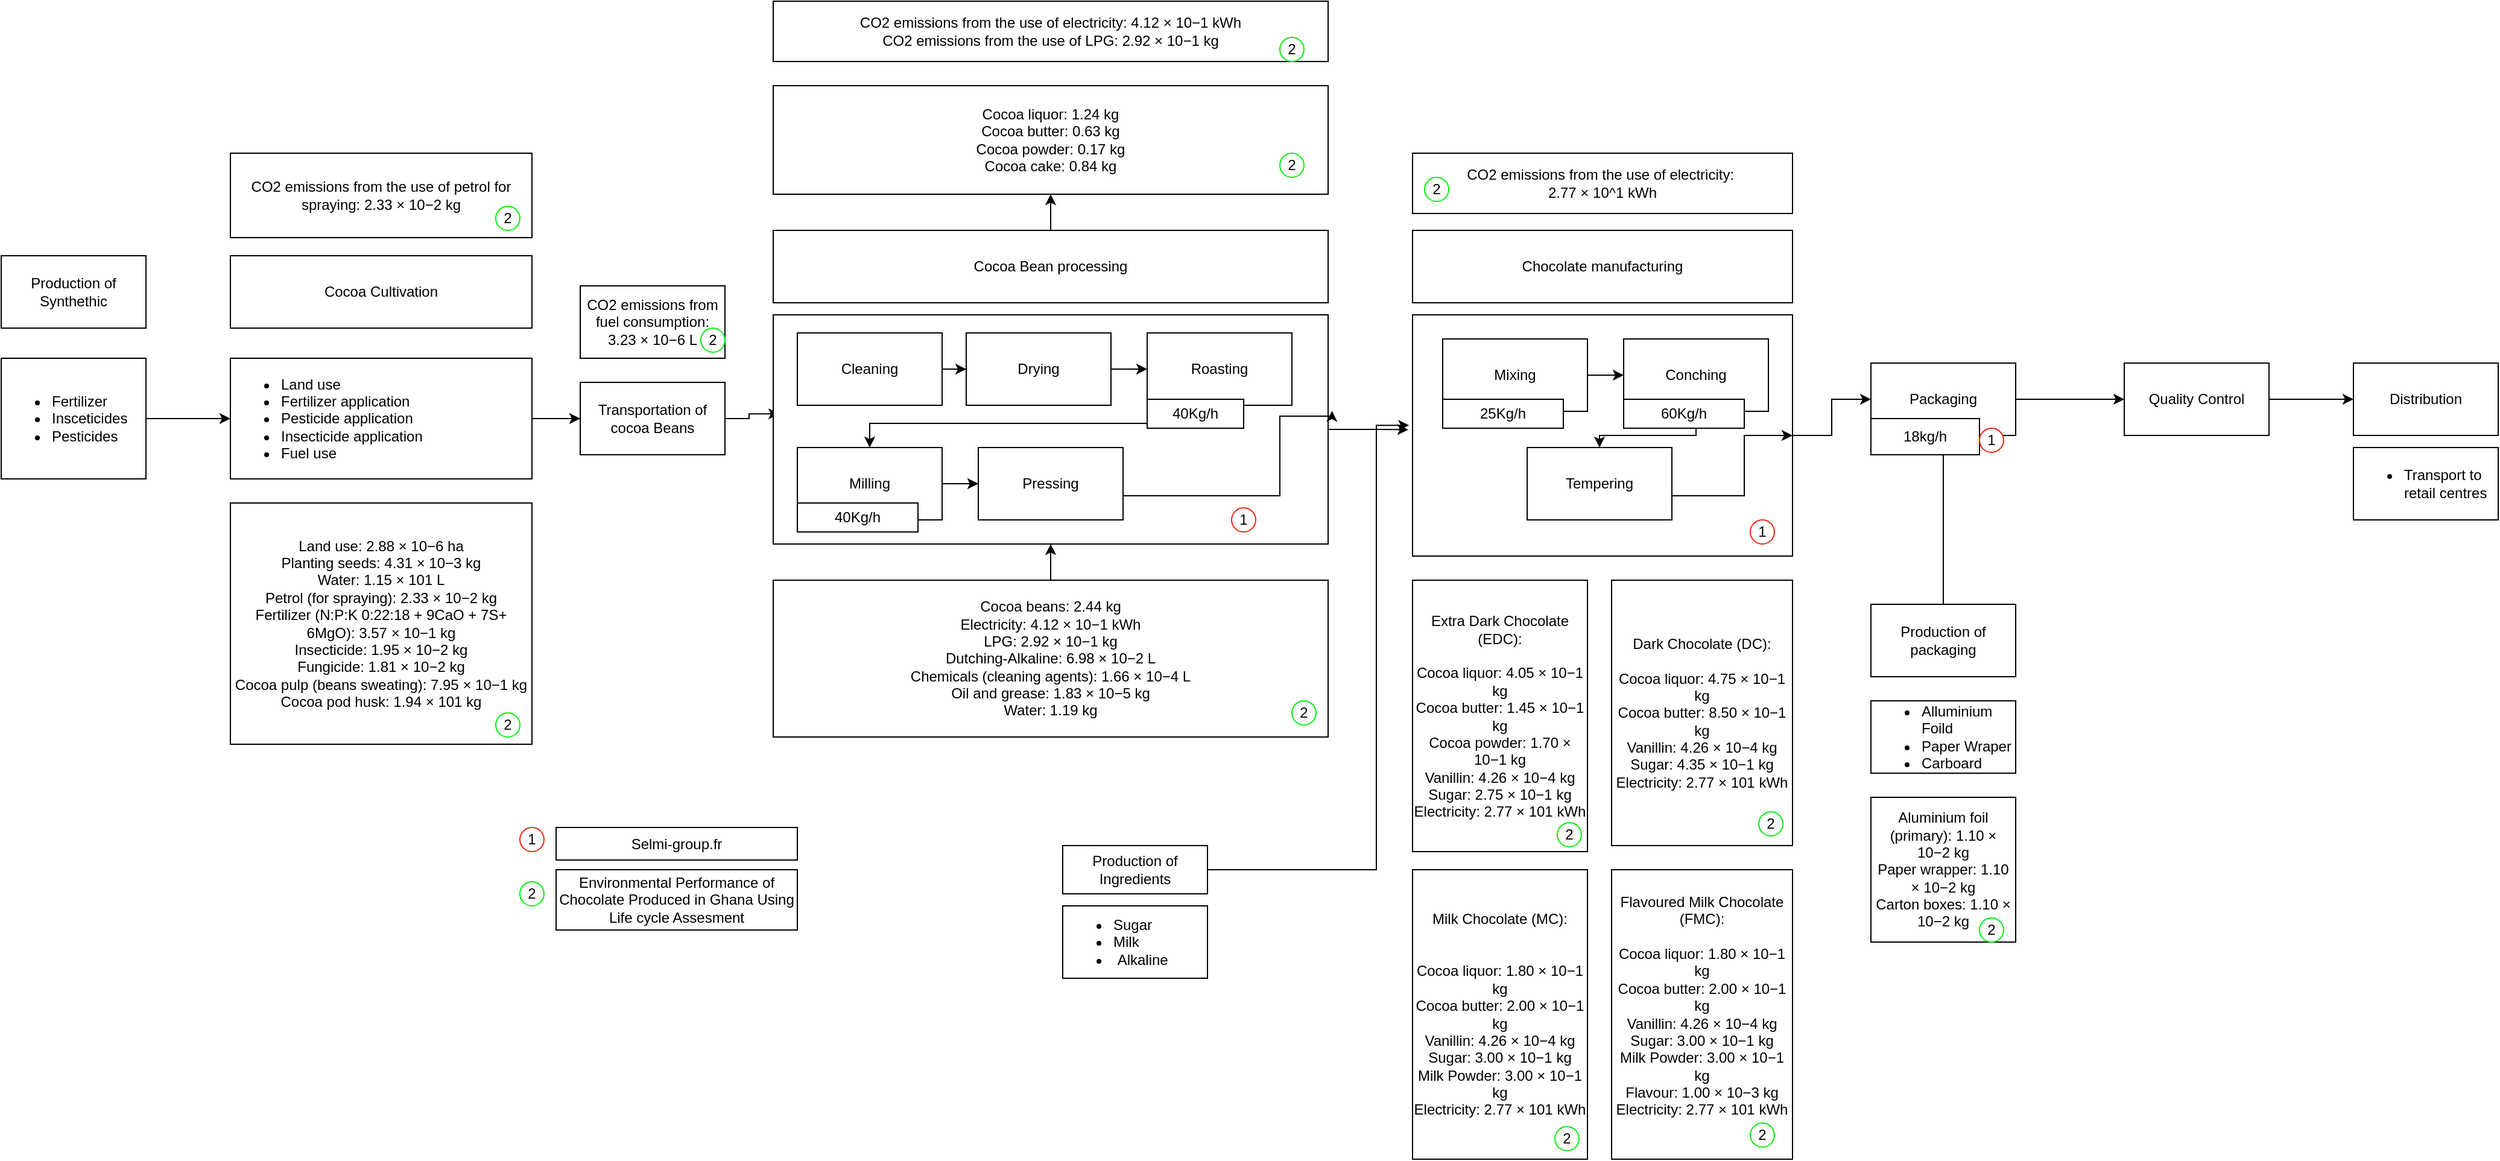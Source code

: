 <mxfile version="21.5.0" type="device">
  <diagram name="Page-1" id="YxqplXaHnLE8dlecAqZT">
    <mxGraphModel dx="2675" dy="856" grid="1" gridSize="10" guides="1" tooltips="1" connect="1" arrows="1" fold="1" page="1" pageScale="1" pageWidth="1169" pageHeight="827" math="0" shadow="0">
      <root>
        <mxCell id="0" />
        <mxCell id="1" parent="0" />
        <mxCell id="h83WhFstrwipEiN3OEP5-1" value="Production of Synthethic" style="rounded=0;whiteSpace=wrap;html=1;" parent="1" vertex="1">
          <mxGeometry x="-520" y="371" width="120" height="60" as="geometry" />
        </mxCell>
        <mxCell id="h83WhFstrwipEiN3OEP5-2" value="Cocoa Cultivation" style="rounded=0;whiteSpace=wrap;html=1;" parent="1" vertex="1">
          <mxGeometry x="-330" y="371" width="250" height="60" as="geometry" />
        </mxCell>
        <mxCell id="h83WhFstrwipEiN3OEP5-58" style="edgeStyle=orthogonalEdgeStyle;rounded=0;orthogonalLoop=1;jettySize=auto;html=1;entryX=-0.009;entryY=0.458;entryDx=0;entryDy=0;entryPerimeter=0;" parent="1" source="h83WhFstrwipEiN3OEP5-3" target="h83WhFstrwipEiN3OEP5-40" edge="1">
          <mxGeometry relative="1" as="geometry">
            <Array as="points">
              <mxPoint x="620" y="880" />
              <mxPoint x="620" y="512" />
            </Array>
          </mxGeometry>
        </mxCell>
        <mxCell id="h83WhFstrwipEiN3OEP5-3" value="Production of Ingredients" style="rounded=0;whiteSpace=wrap;html=1;" parent="1" vertex="1">
          <mxGeometry x="360" y="860" width="120" height="40" as="geometry" />
        </mxCell>
        <mxCell id="h83WhFstrwipEiN3OEP5-55" style="edgeStyle=orthogonalEdgeStyle;rounded=0;orthogonalLoop=1;jettySize=auto;html=1;entryX=0;entryY=0.5;entryDx=0;entryDy=0;" parent="1" source="h83WhFstrwipEiN3OEP5-4" target="h83WhFstrwipEiN3OEP5-8" edge="1">
          <mxGeometry relative="1" as="geometry" />
        </mxCell>
        <mxCell id="h83WhFstrwipEiN3OEP5-4" value="Packaging" style="rounded=0;whiteSpace=wrap;html=1;" parent="1" vertex="1">
          <mxGeometry x="1030" y="460" width="120" height="60" as="geometry" />
        </mxCell>
        <mxCell id="h83WhFstrwipEiN3OEP5-53" style="edgeStyle=orthogonalEdgeStyle;rounded=0;orthogonalLoop=1;jettySize=auto;html=1;" parent="1" source="h83WhFstrwipEiN3OEP5-5" target="h83WhFstrwipEiN3OEP5-18" edge="1">
          <mxGeometry relative="1" as="geometry" />
        </mxCell>
        <mxCell id="h83WhFstrwipEiN3OEP5-5" value="Cocoa Bean processing" style="rounded=0;whiteSpace=wrap;html=1;" parent="1" vertex="1">
          <mxGeometry x="120" y="350" width="460" height="60" as="geometry" />
        </mxCell>
        <mxCell id="h83WhFstrwipEiN3OEP5-6" value="Chocolate manufacturing" style="rounded=0;whiteSpace=wrap;html=1;" parent="1" vertex="1">
          <mxGeometry x="650" y="350" width="315" height="60" as="geometry" />
        </mxCell>
        <mxCell id="h83WhFstrwipEiN3OEP5-57" style="edgeStyle=orthogonalEdgeStyle;rounded=0;orthogonalLoop=1;jettySize=auto;html=1;entryX=0;entryY=0.5;entryDx=0;entryDy=0;" parent="1" source="h83WhFstrwipEiN3OEP5-8" target="h83WhFstrwipEiN3OEP5-56" edge="1">
          <mxGeometry relative="1" as="geometry" />
        </mxCell>
        <mxCell id="h83WhFstrwipEiN3OEP5-8" value="Quality Control" style="rounded=0;whiteSpace=wrap;html=1;" parent="1" vertex="1">
          <mxGeometry x="1240" y="460" width="120" height="60" as="geometry" />
        </mxCell>
        <mxCell id="h83WhFstrwipEiN3OEP5-49" style="edgeStyle=orthogonalEdgeStyle;rounded=0;orthogonalLoop=1;jettySize=auto;html=1;" parent="1" source="h83WhFstrwipEiN3OEP5-9" target="h83WhFstrwipEiN3OEP5-25" edge="1">
          <mxGeometry relative="1" as="geometry" />
        </mxCell>
        <mxCell id="h83WhFstrwipEiN3OEP5-9" value="&lt;ul&gt;&lt;li&gt;Land use&lt;/li&gt;&lt;li&gt;Fertilizer application&lt;/li&gt;&lt;li&gt;Pesticide application&lt;/li&gt;&lt;li&gt;Insecticide application&lt;/li&gt;&lt;li&gt;Fuel use&lt;/li&gt;&lt;/ul&gt;" style="rounded=0;whiteSpace=wrap;html=1;align=left;" parent="1" vertex="1">
          <mxGeometry x="-330" y="456" width="250" height="100" as="geometry" />
        </mxCell>
        <mxCell id="h83WhFstrwipEiN3OEP5-50" style="edgeStyle=orthogonalEdgeStyle;rounded=0;orthogonalLoop=1;jettySize=auto;html=1;" parent="1" source="h83WhFstrwipEiN3OEP5-10" target="h83WhFstrwipEiN3OEP5-9" edge="1">
          <mxGeometry relative="1" as="geometry" />
        </mxCell>
        <mxCell id="h83WhFstrwipEiN3OEP5-10" value="&lt;ul&gt;&lt;li&gt;Fertilizer&lt;/li&gt;&lt;li&gt;Insceticides&lt;/li&gt;&lt;li&gt;Pesticides&lt;/li&gt;&lt;/ul&gt;" style="rounded=0;whiteSpace=wrap;html=1;align=left;" parent="1" vertex="1">
          <mxGeometry x="-520" y="456" width="120" height="100" as="geometry" />
        </mxCell>
        <mxCell id="h83WhFstrwipEiN3OEP5-13" value="&lt;ul&gt;&lt;li&gt;Transport to retail centres&lt;/li&gt;&lt;/ul&gt;" style="rounded=0;whiteSpace=wrap;html=1;align=left;" parent="1" vertex="1">
          <mxGeometry x="1430" y="530" width="120" height="60" as="geometry" />
        </mxCell>
        <mxCell id="h83WhFstrwipEiN3OEP5-14" value="&lt;ul&gt;&lt;li&gt;Alluminium Foild&amp;nbsp;&lt;/li&gt;&lt;li&gt;Paper Wraper&lt;/li&gt;&lt;li&gt;Carboard&lt;/li&gt;&lt;/ul&gt;" style="rounded=0;whiteSpace=wrap;html=1;align=left;" parent="1" vertex="1">
          <mxGeometry x="1030" y="740" width="120" height="60" as="geometry" />
        </mxCell>
        <mxCell id="h83WhFstrwipEiN3OEP5-15" value="&lt;ul&gt;&lt;li&gt;Sugar&amp;nbsp;&lt;/li&gt;&lt;li&gt;Milk&lt;/li&gt;&lt;li&gt;&amp;nbsp;Alkaline&lt;/li&gt;&lt;/ul&gt;" style="rounded=0;whiteSpace=wrap;html=1;align=left;" parent="1" vertex="1">
          <mxGeometry x="360" y="910" width="120" height="60" as="geometry" />
        </mxCell>
        <mxCell id="h83WhFstrwipEiN3OEP5-16" value="&lt;div&gt;Land use: 2.88 × 10−6 ha&lt;/div&gt;&lt;div&gt;Planting seeds: 4.31 × 10−3 kg&lt;/div&gt;&lt;div&gt;Water: 1.15 × 101 L&lt;/div&gt;&lt;div&gt;Petrol (for spraying): 2.33 × 10−2 kg&lt;/div&gt;&lt;div&gt;Fertilizer (N:P:K 0:22:18 + 9CaO + 7S+ 6MgO): 3.57 × 10−1 kg&lt;/div&gt;&lt;div&gt;Insecticide: 1.95 × 10−2 kg&lt;/div&gt;&lt;div&gt;Fungicide: 1.81 × 10−2 kg&lt;/div&gt;&lt;div&gt;Cocoa pulp (beans sweating): 7.95 × 10−1 kg&lt;/div&gt;&lt;div&gt;Cocoa pod husk: 1.94 × 101 kg&lt;/div&gt;" style="rounded=0;whiteSpace=wrap;html=1;" parent="1" vertex="1">
          <mxGeometry x="-330" y="576" width="250" height="200" as="geometry" />
        </mxCell>
        <mxCell id="h83WhFstrwipEiN3OEP5-52" style="edgeStyle=orthogonalEdgeStyle;rounded=0;orthogonalLoop=1;jettySize=auto;html=1;entryX=0.5;entryY=1;entryDx=0;entryDy=0;" parent="1" source="h83WhFstrwipEiN3OEP5-17" target="h83WhFstrwipEiN3OEP5-28" edge="1">
          <mxGeometry relative="1" as="geometry" />
        </mxCell>
        <mxCell id="h83WhFstrwipEiN3OEP5-17" value="&lt;div&gt;Cocoa beans: 2.44 kg&lt;/div&gt;&lt;div&gt;Electricity: 4.12 × 10−1 kWh&lt;/div&gt;&lt;div&gt;LPG: 2.92 × 10−1 kg&lt;/div&gt;&lt;div&gt;Dutching-Alkaline: 6.98 × 10−2 L&lt;/div&gt;&lt;div&gt;Chemicals (cleaning agents): 1.66 × 10−4 L&lt;/div&gt;&lt;div&gt;Oil and grease: 1.83 × 10−5 kg&lt;/div&gt;&lt;div&gt;Water: 1.19 kg&lt;/div&gt;" style="rounded=0;whiteSpace=wrap;html=1;" parent="1" vertex="1">
          <mxGeometry x="120" y="640" width="460" height="130" as="geometry" />
        </mxCell>
        <mxCell id="h83WhFstrwipEiN3OEP5-18" value="&lt;div&gt;Cocoa liquor: 1.24 kg&lt;/div&gt;&lt;div&gt;Cocoa butter: 0.63 kg&lt;/div&gt;&lt;div&gt;Cocoa powder: 0.17 kg&lt;/div&gt;&lt;div&gt;Cocoa cake: 0.84 kg&lt;/div&gt;" style="rounded=0;whiteSpace=wrap;html=1;" parent="1" vertex="1">
          <mxGeometry x="120" y="230" width="460" height="90" as="geometry" />
        </mxCell>
        <mxCell id="h83WhFstrwipEiN3OEP5-19" value="&lt;div&gt;Extra Dark Chocolate (EDC):&lt;/div&gt;&lt;div&gt;&lt;br&gt;&lt;/div&gt;&lt;div&gt;Cocoa liquor: 4.05 × 10−1 kg&lt;/div&gt;&lt;div&gt;Cocoa butter: 1.45 × 10−1 kg&lt;/div&gt;&lt;div&gt;Cocoa powder: 1.70 × 10−1 kg&lt;/div&gt;&lt;div&gt;Vanillin: 4.26 × 10−4 kg&lt;/div&gt;&lt;div&gt;Sugar: 2.75 × 10−1 kg&lt;/div&gt;&lt;div&gt;Electricity: 2.77 × 101 kWh&lt;/div&gt;" style="rounded=0;whiteSpace=wrap;html=1;" parent="1" vertex="1">
          <mxGeometry x="650" y="640" width="145" height="225" as="geometry" />
        </mxCell>
        <mxCell id="h83WhFstrwipEiN3OEP5-20" value="&lt;div&gt;Dark Chocolate (DC):&lt;/div&gt;&lt;div&gt;&lt;br&gt;&lt;/div&gt;&lt;div&gt;Cocoa liquor: 4.75 × 10−1 kg&lt;/div&gt;&lt;div&gt;Cocoa butter: 8.50 × 10−1 kg&lt;/div&gt;&lt;div&gt;Vanillin: 4.26 × 10−4 kg&lt;/div&gt;&lt;div&gt;Sugar: 4.35 × 10−1 kg&lt;/div&gt;&lt;div&gt;Electricity: 2.77 × 101 kWh&lt;/div&gt;" style="rounded=0;whiteSpace=wrap;html=1;" parent="1" vertex="1">
          <mxGeometry x="815" y="640" width="150" height="220" as="geometry" />
        </mxCell>
        <mxCell id="h83WhFstrwipEiN3OEP5-21" value="Milk Chocolate (MC):&#xa;&#xa;&#xa;Cocoa liquor: 1.80 × 10−1 kg&#xa;Cocoa butter: 2.00 × 10−1 kg&#xa;Vanillin: 4.26 × 10−4 kg&#xa;Sugar: 3.00 × 10−1 kg&#xa;Milk Powder: 3.00 × 10−1 kg&#xa;Electricity: 2.77 × 101 kWh" style="rounded=0;whiteSpace=wrap;html=1;" parent="1" vertex="1">
          <mxGeometry x="650" y="880" width="145" height="240" as="geometry" />
        </mxCell>
        <mxCell id="h83WhFstrwipEiN3OEP5-22" value="&lt;div&gt;Flavoured Milk Chocolate (FMC):&lt;/div&gt;&lt;div&gt;&lt;br&gt;&lt;/div&gt;&lt;div&gt;Cocoa liquor: 1.80 × 10−1 kg&lt;/div&gt;&lt;div&gt;Cocoa butter: 2.00 × 10−1 kg&lt;/div&gt;&lt;div&gt;Vanillin: 4.26 × 10−4 kg&lt;/div&gt;&lt;div&gt;Sugar: 3.00 × 10−1 kg&lt;/div&gt;&lt;div&gt;Milk Powder: 3.00 × 10−1 kg&lt;/div&gt;&lt;div&gt;Flavour: 1.00 × 10−3 kg&lt;/div&gt;&lt;div&gt;Electricity: 2.77 × 101 kWh&lt;/div&gt;&lt;div&gt;&lt;br&gt;&lt;/div&gt;" style="rounded=0;whiteSpace=wrap;html=1;" parent="1" vertex="1">
          <mxGeometry x="815" y="880" width="150" height="240" as="geometry" />
        </mxCell>
        <mxCell id="h83WhFstrwipEiN3OEP5-23" value="&lt;div&gt;Aluminium foil (primary): 1.10 × 10−2 kg&lt;/div&gt;&lt;div&gt;Paper wrapper: 1.10 × 10−2 kg&lt;/div&gt;&lt;div&gt;Carton boxes: 1.10 × 10−2 kg&lt;/div&gt;" style="rounded=0;whiteSpace=wrap;html=1;" parent="1" vertex="1">
          <mxGeometry x="1030" y="820" width="120" height="120" as="geometry" />
        </mxCell>
        <mxCell id="h83WhFstrwipEiN3OEP5-24" value="CO2 emissions from the use of petrol for spraying: 2.33 × 10−2 kg" style="rounded=0;whiteSpace=wrap;html=1;" parent="1" vertex="1">
          <mxGeometry x="-330" y="286" width="250" height="70" as="geometry" />
        </mxCell>
        <mxCell id="h83WhFstrwipEiN3OEP5-48" style="edgeStyle=orthogonalEdgeStyle;rounded=0;orthogonalLoop=1;jettySize=auto;html=1;entryX=0.011;entryY=0.432;entryDx=0;entryDy=0;entryPerimeter=0;" parent="1" source="h83WhFstrwipEiN3OEP5-25" target="h83WhFstrwipEiN3OEP5-28" edge="1">
          <mxGeometry relative="1" as="geometry" />
        </mxCell>
        <mxCell id="h83WhFstrwipEiN3OEP5-25" value="Transportation of cocoa Beans" style="rounded=0;whiteSpace=wrap;html=1;" parent="1" vertex="1">
          <mxGeometry x="-40" y="476" width="120" height="60" as="geometry" />
        </mxCell>
        <mxCell id="h83WhFstrwipEiN3OEP5-26" value="CO2 emissions from fuel consumption: 3.23 × 10−6 L" style="rounded=0;whiteSpace=wrap;html=1;" parent="1" vertex="1">
          <mxGeometry x="-40" y="396" width="120" height="60" as="geometry" />
        </mxCell>
        <mxCell id="h83WhFstrwipEiN3OEP5-27" value="&lt;div&gt;CO2 emissions from the use of electricity: 4.12 × 10−1 kWh&lt;/div&gt;&lt;div&gt;CO2 emissions from the use of LPG: 2.92 × 10−1 kg&lt;/div&gt;" style="rounded=0;whiteSpace=wrap;html=1;" parent="1" vertex="1">
          <mxGeometry x="120" y="160" width="460" height="50" as="geometry" />
        </mxCell>
        <mxCell id="h83WhFstrwipEiN3OEP5-51" style="edgeStyle=orthogonalEdgeStyle;rounded=0;orthogonalLoop=1;jettySize=auto;html=1;entryX=-0.011;entryY=0.476;entryDx=0;entryDy=0;entryPerimeter=0;" parent="1" source="h83WhFstrwipEiN3OEP5-28" target="h83WhFstrwipEiN3OEP5-40" edge="1">
          <mxGeometry relative="1" as="geometry" />
        </mxCell>
        <mxCell id="h83WhFstrwipEiN3OEP5-28" value="" style="rounded=0;whiteSpace=wrap;html=1;" parent="1" vertex="1">
          <mxGeometry x="120" y="420" width="460" height="190" as="geometry" />
        </mxCell>
        <mxCell id="h83WhFstrwipEiN3OEP5-35" style="edgeStyle=orthogonalEdgeStyle;rounded=0;orthogonalLoop=1;jettySize=auto;html=1;" parent="1" source="h83WhFstrwipEiN3OEP5-29" target="h83WhFstrwipEiN3OEP5-30" edge="1">
          <mxGeometry relative="1" as="geometry" />
        </mxCell>
        <mxCell id="h83WhFstrwipEiN3OEP5-29" value="Cleaning" style="rounded=0;whiteSpace=wrap;html=1;" parent="1" vertex="1">
          <mxGeometry x="140" y="435" width="120" height="60" as="geometry" />
        </mxCell>
        <mxCell id="h83WhFstrwipEiN3OEP5-36" style="edgeStyle=orthogonalEdgeStyle;rounded=0;orthogonalLoop=1;jettySize=auto;html=1;" parent="1" source="h83WhFstrwipEiN3OEP5-30" target="h83WhFstrwipEiN3OEP5-32" edge="1">
          <mxGeometry relative="1" as="geometry" />
        </mxCell>
        <mxCell id="h83WhFstrwipEiN3OEP5-30" value="Drying" style="rounded=0;whiteSpace=wrap;html=1;" parent="1" vertex="1">
          <mxGeometry x="280" y="435" width="120" height="60" as="geometry" />
        </mxCell>
        <mxCell id="h83WhFstrwipEiN3OEP5-37" style="edgeStyle=orthogonalEdgeStyle;rounded=0;orthogonalLoop=1;jettySize=auto;html=1;" parent="1" source="h83WhFstrwipEiN3OEP5-32" target="h83WhFstrwipEiN3OEP5-33" edge="1">
          <mxGeometry relative="1" as="geometry">
            <Array as="points">
              <mxPoint x="490" y="510" />
              <mxPoint x="200" y="510" />
            </Array>
          </mxGeometry>
        </mxCell>
        <mxCell id="h83WhFstrwipEiN3OEP5-32" value="Roasting" style="rounded=0;whiteSpace=wrap;html=1;" parent="1" vertex="1">
          <mxGeometry x="430" y="435" width="120" height="60" as="geometry" />
        </mxCell>
        <mxCell id="h83WhFstrwipEiN3OEP5-38" style="edgeStyle=orthogonalEdgeStyle;rounded=0;orthogonalLoop=1;jettySize=auto;html=1;" parent="1" source="h83WhFstrwipEiN3OEP5-33" target="h83WhFstrwipEiN3OEP5-34" edge="1">
          <mxGeometry relative="1" as="geometry" />
        </mxCell>
        <mxCell id="h83WhFstrwipEiN3OEP5-33" value="Milling" style="rounded=0;whiteSpace=wrap;html=1;" parent="1" vertex="1">
          <mxGeometry x="140" y="530" width="120" height="60" as="geometry" />
        </mxCell>
        <mxCell id="h83WhFstrwipEiN3OEP5-39" style="edgeStyle=orthogonalEdgeStyle;rounded=0;orthogonalLoop=1;jettySize=auto;html=1;entryX=1.007;entryY=0.419;entryDx=0;entryDy=0;entryPerimeter=0;" parent="1" source="h83WhFstrwipEiN3OEP5-34" target="h83WhFstrwipEiN3OEP5-28" edge="1">
          <mxGeometry relative="1" as="geometry">
            <Array as="points">
              <mxPoint x="540" y="570" />
              <mxPoint x="540" y="504" />
            </Array>
          </mxGeometry>
        </mxCell>
        <mxCell id="h83WhFstrwipEiN3OEP5-34" value="Pressing" style="rounded=0;whiteSpace=wrap;html=1;" parent="1" vertex="1">
          <mxGeometry x="290" y="530" width="120" height="60" as="geometry" />
        </mxCell>
        <mxCell id="h83WhFstrwipEiN3OEP5-60" style="edgeStyle=orthogonalEdgeStyle;rounded=0;orthogonalLoop=1;jettySize=auto;html=1;entryX=0;entryY=0.5;entryDx=0;entryDy=0;" parent="1" source="h83WhFstrwipEiN3OEP5-40" target="h83WhFstrwipEiN3OEP5-4" edge="1">
          <mxGeometry relative="1" as="geometry" />
        </mxCell>
        <mxCell id="h83WhFstrwipEiN3OEP5-40" value="" style="rounded=0;whiteSpace=wrap;html=1;" parent="1" vertex="1">
          <mxGeometry x="650" y="420" width="315" height="200" as="geometry" />
        </mxCell>
        <mxCell id="h83WhFstrwipEiN3OEP5-45" style="edgeStyle=orthogonalEdgeStyle;rounded=0;orthogonalLoop=1;jettySize=auto;html=1;entryX=0;entryY=0.5;entryDx=0;entryDy=0;" parent="1" source="h83WhFstrwipEiN3OEP5-41" target="h83WhFstrwipEiN3OEP5-42" edge="1">
          <mxGeometry relative="1" as="geometry" />
        </mxCell>
        <mxCell id="h83WhFstrwipEiN3OEP5-41" value="Mixing" style="rounded=0;whiteSpace=wrap;html=1;" parent="1" vertex="1">
          <mxGeometry x="675" y="440" width="120" height="60" as="geometry" />
        </mxCell>
        <mxCell id="h83WhFstrwipEiN3OEP5-46" style="edgeStyle=orthogonalEdgeStyle;rounded=0;orthogonalLoop=1;jettySize=auto;html=1;" parent="1" source="h83WhFstrwipEiN3OEP5-42" target="h83WhFstrwipEiN3OEP5-44" edge="1">
          <mxGeometry relative="1" as="geometry" />
        </mxCell>
        <mxCell id="h83WhFstrwipEiN3OEP5-42" value="Conching" style="rounded=0;whiteSpace=wrap;html=1;" parent="1" vertex="1">
          <mxGeometry x="825" y="440" width="120" height="60" as="geometry" />
        </mxCell>
        <mxCell id="h83WhFstrwipEiN3OEP5-47" style="edgeStyle=orthogonalEdgeStyle;rounded=0;orthogonalLoop=1;jettySize=auto;html=1;entryX=1;entryY=0.5;entryDx=0;entryDy=0;" parent="1" source="h83WhFstrwipEiN3OEP5-44" target="h83WhFstrwipEiN3OEP5-40" edge="1">
          <mxGeometry relative="1" as="geometry">
            <Array as="points">
              <mxPoint x="925" y="570" />
              <mxPoint x="925" y="520" />
            </Array>
          </mxGeometry>
        </mxCell>
        <mxCell id="h83WhFstrwipEiN3OEP5-44" value="Tempering" style="rounded=0;whiteSpace=wrap;html=1;" parent="1" vertex="1">
          <mxGeometry x="745" y="530" width="120" height="60" as="geometry" />
        </mxCell>
        <mxCell id="h83WhFstrwipEiN3OEP5-56" value="Distribution" style="rounded=0;whiteSpace=wrap;html=1;" parent="1" vertex="1">
          <mxGeometry x="1430" y="460" width="120" height="60" as="geometry" />
        </mxCell>
        <mxCell id="h83WhFstrwipEiN3OEP5-61" style="edgeStyle=orthogonalEdgeStyle;rounded=0;orthogonalLoop=1;jettySize=auto;html=1;entryX=0.5;entryY=1;entryDx=0;entryDy=0;" parent="1" source="h83WhFstrwipEiN3OEP5-59" target="h83WhFstrwipEiN3OEP5-4" edge="1">
          <mxGeometry relative="1" as="geometry" />
        </mxCell>
        <mxCell id="h83WhFstrwipEiN3OEP5-59" value="Production of packaging" style="rounded=0;whiteSpace=wrap;html=1;" parent="1" vertex="1">
          <mxGeometry x="1030" y="660" width="120" height="60" as="geometry" />
        </mxCell>
        <mxCell id="h83WhFstrwipEiN3OEP5-62" value="&lt;div&gt;CO2 emissions from the use of electricity:&amp;nbsp;&lt;/div&gt;2.77 × 10^1 kWh" style="rounded=0;whiteSpace=wrap;html=1;" parent="1" vertex="1">
          <mxGeometry x="650" y="286" width="315" height="50" as="geometry" />
        </mxCell>
        <mxCell id="a5lZdkCNDha5Ycxr7Nwv-1" value="25Kg/h" style="rounded=0;whiteSpace=wrap;html=1;" parent="1" vertex="1">
          <mxGeometry x="675" y="490" width="100" height="24" as="geometry" />
        </mxCell>
        <mxCell id="a5lZdkCNDha5Ycxr7Nwv-2" value="60Kg/h" style="rounded=0;whiteSpace=wrap;html=1;" parent="1" vertex="1">
          <mxGeometry x="825" y="490" width="100" height="24" as="geometry" />
        </mxCell>
        <mxCell id="a5lZdkCNDha5Ycxr7Nwv-3" value="40Kg/h" style="rounded=0;whiteSpace=wrap;html=1;" parent="1" vertex="1">
          <mxGeometry x="140" y="576" width="100" height="24" as="geometry" />
        </mxCell>
        <mxCell id="a5lZdkCNDha5Ycxr7Nwv-5" value="40Kg/h" style="rounded=0;whiteSpace=wrap;html=1;" parent="1" vertex="1">
          <mxGeometry x="430" y="490" width="80" height="24" as="geometry" />
        </mxCell>
        <mxCell id="a5lZdkCNDha5Ycxr7Nwv-6" value="18kg/h" style="rounded=0;whiteSpace=wrap;html=1;" parent="1" vertex="1">
          <mxGeometry x="1030" y="506" width="90" height="30" as="geometry" />
        </mxCell>
        <mxCell id="a5lZdkCNDha5Ycxr7Nwv-7" value="1" style="ellipse;whiteSpace=wrap;html=1;aspect=fixed;strokeColor=#F0210A;" parent="1" vertex="1">
          <mxGeometry x="930" y="590" width="20" height="20" as="geometry" />
        </mxCell>
        <mxCell id="a5lZdkCNDha5Ycxr7Nwv-8" value="1" style="ellipse;whiteSpace=wrap;html=1;aspect=fixed;strokeColor=#F0210A;" parent="1" vertex="1">
          <mxGeometry x="500" y="580" width="20" height="20" as="geometry" />
        </mxCell>
        <mxCell id="a5lZdkCNDha5Ycxr7Nwv-9" value="1" style="ellipse;whiteSpace=wrap;html=1;aspect=fixed;strokeColor=#F0210A;" parent="1" vertex="1">
          <mxGeometry x="1120" y="514" width="20" height="20" as="geometry" />
        </mxCell>
        <mxCell id="a5lZdkCNDha5Ycxr7Nwv-10" value="2" style="ellipse;whiteSpace=wrap;html=1;aspect=fixed;strokeColor=#02F00A;" parent="1" vertex="1">
          <mxGeometry x="540" y="286" width="20" height="20" as="geometry" />
        </mxCell>
        <mxCell id="a5lZdkCNDha5Ycxr7Nwv-11" value="2" style="ellipse;whiteSpace=wrap;html=1;aspect=fixed;strokeColor=#02F00A;" parent="1" vertex="1">
          <mxGeometry x="550" y="740" width="20" height="20" as="geometry" />
        </mxCell>
        <mxCell id="a5lZdkCNDha5Ycxr7Nwv-12" value="2" style="ellipse;whiteSpace=wrap;html=1;aspect=fixed;strokeColor=#02F00A;" parent="1" vertex="1">
          <mxGeometry x="-110" y="750" width="20" height="20" as="geometry" />
        </mxCell>
        <mxCell id="a5lZdkCNDha5Ycxr7Nwv-13" value="2" style="ellipse;whiteSpace=wrap;html=1;aspect=fixed;strokeColor=#02F00A;" parent="1" vertex="1">
          <mxGeometry x="-110" y="330" width="20" height="20" as="geometry" />
        </mxCell>
        <mxCell id="a5lZdkCNDha5Ycxr7Nwv-14" value="2" style="ellipse;whiteSpace=wrap;html=1;aspect=fixed;strokeColor=#02F00A;" parent="1" vertex="1">
          <mxGeometry x="540" y="190" width="20" height="20" as="geometry" />
        </mxCell>
        <mxCell id="a5lZdkCNDha5Ycxr7Nwv-16" value="2" style="ellipse;whiteSpace=wrap;html=1;aspect=fixed;strokeColor=#02F00A;" parent="1" vertex="1">
          <mxGeometry x="660" y="306" width="20" height="20" as="geometry" />
        </mxCell>
        <mxCell id="a5lZdkCNDha5Ycxr7Nwv-20" value="2" style="ellipse;whiteSpace=wrap;html=1;aspect=fixed;strokeColor=#02F00A;" parent="1" vertex="1">
          <mxGeometry x="770" y="841" width="20" height="20" as="geometry" />
        </mxCell>
        <mxCell id="a5lZdkCNDha5Ycxr7Nwv-22" value="2" style="ellipse;whiteSpace=wrap;html=1;aspect=fixed;strokeColor=#02F00A;" parent="1" vertex="1">
          <mxGeometry x="937" y="832" width="20" height="20" as="geometry" />
        </mxCell>
        <mxCell id="a5lZdkCNDha5Ycxr7Nwv-23" value="2" style="ellipse;whiteSpace=wrap;html=1;aspect=fixed;strokeColor=#02F00A;" parent="1" vertex="1">
          <mxGeometry x="768" y="1093" width="20" height="20" as="geometry" />
        </mxCell>
        <mxCell id="a5lZdkCNDha5Ycxr7Nwv-24" value="2" style="ellipse;whiteSpace=wrap;html=1;aspect=fixed;strokeColor=#02F00A;" parent="1" vertex="1">
          <mxGeometry x="930" y="1090" width="20" height="20" as="geometry" />
        </mxCell>
        <mxCell id="a5lZdkCNDha5Ycxr7Nwv-25" value="2" style="ellipse;whiteSpace=wrap;html=1;aspect=fixed;strokeColor=#02F00A;" parent="1" vertex="1">
          <mxGeometry x="1120" y="920" width="20" height="20" as="geometry" />
        </mxCell>
        <mxCell id="a5lZdkCNDha5Ycxr7Nwv-26" value="2" style="ellipse;whiteSpace=wrap;html=1;aspect=fixed;strokeColor=#02F00A;" parent="1" vertex="1">
          <mxGeometry x="60" y="431" width="20" height="20" as="geometry" />
        </mxCell>
        <mxCell id="a5lZdkCNDha5Ycxr7Nwv-27" value="2" style="ellipse;whiteSpace=wrap;html=1;aspect=fixed;strokeColor=#02F00A;" parent="1" vertex="1">
          <mxGeometry x="-90" y="890" width="20" height="20" as="geometry" />
        </mxCell>
        <mxCell id="a5lZdkCNDha5Ycxr7Nwv-28" value="1" style="ellipse;whiteSpace=wrap;html=1;aspect=fixed;strokeColor=#F0210A;" parent="1" vertex="1">
          <mxGeometry x="-90" y="845" width="20" height="20" as="geometry" />
        </mxCell>
        <mxCell id="a5lZdkCNDha5Ycxr7Nwv-30" value="Selmi-group.fr" style="rounded=0;whiteSpace=wrap;html=1;" parent="1" vertex="1">
          <mxGeometry x="-60" y="845" width="200" height="27" as="geometry" />
        </mxCell>
        <mxCell id="a5lZdkCNDha5Ycxr7Nwv-31" value="Environmental Performance of Chocolate Produced in Ghana Using Life cycle Assesment" style="rounded=0;whiteSpace=wrap;html=1;" parent="1" vertex="1">
          <mxGeometry x="-60" y="880" width="200" height="50" as="geometry" />
        </mxCell>
      </root>
    </mxGraphModel>
  </diagram>
</mxfile>
